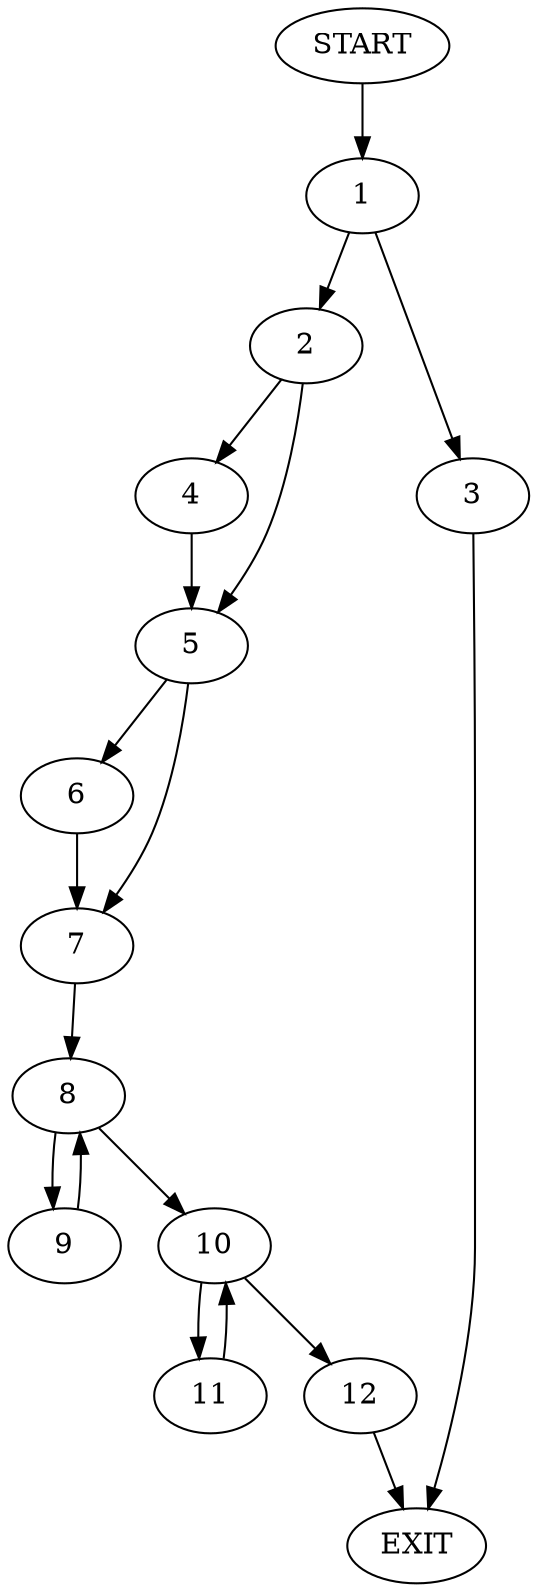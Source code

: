 digraph {
0 [label="START"]
13 [label="EXIT"]
0 -> 1
1 -> 2
1 -> 3
3 -> 13
2 -> 4
2 -> 5
5 -> 6
5 -> 7
4 -> 5
6 -> 7
7 -> 8
8 -> 9
8 -> 10
10 -> 11
10 -> 12
9 -> 8
11 -> 10
12 -> 13
}
